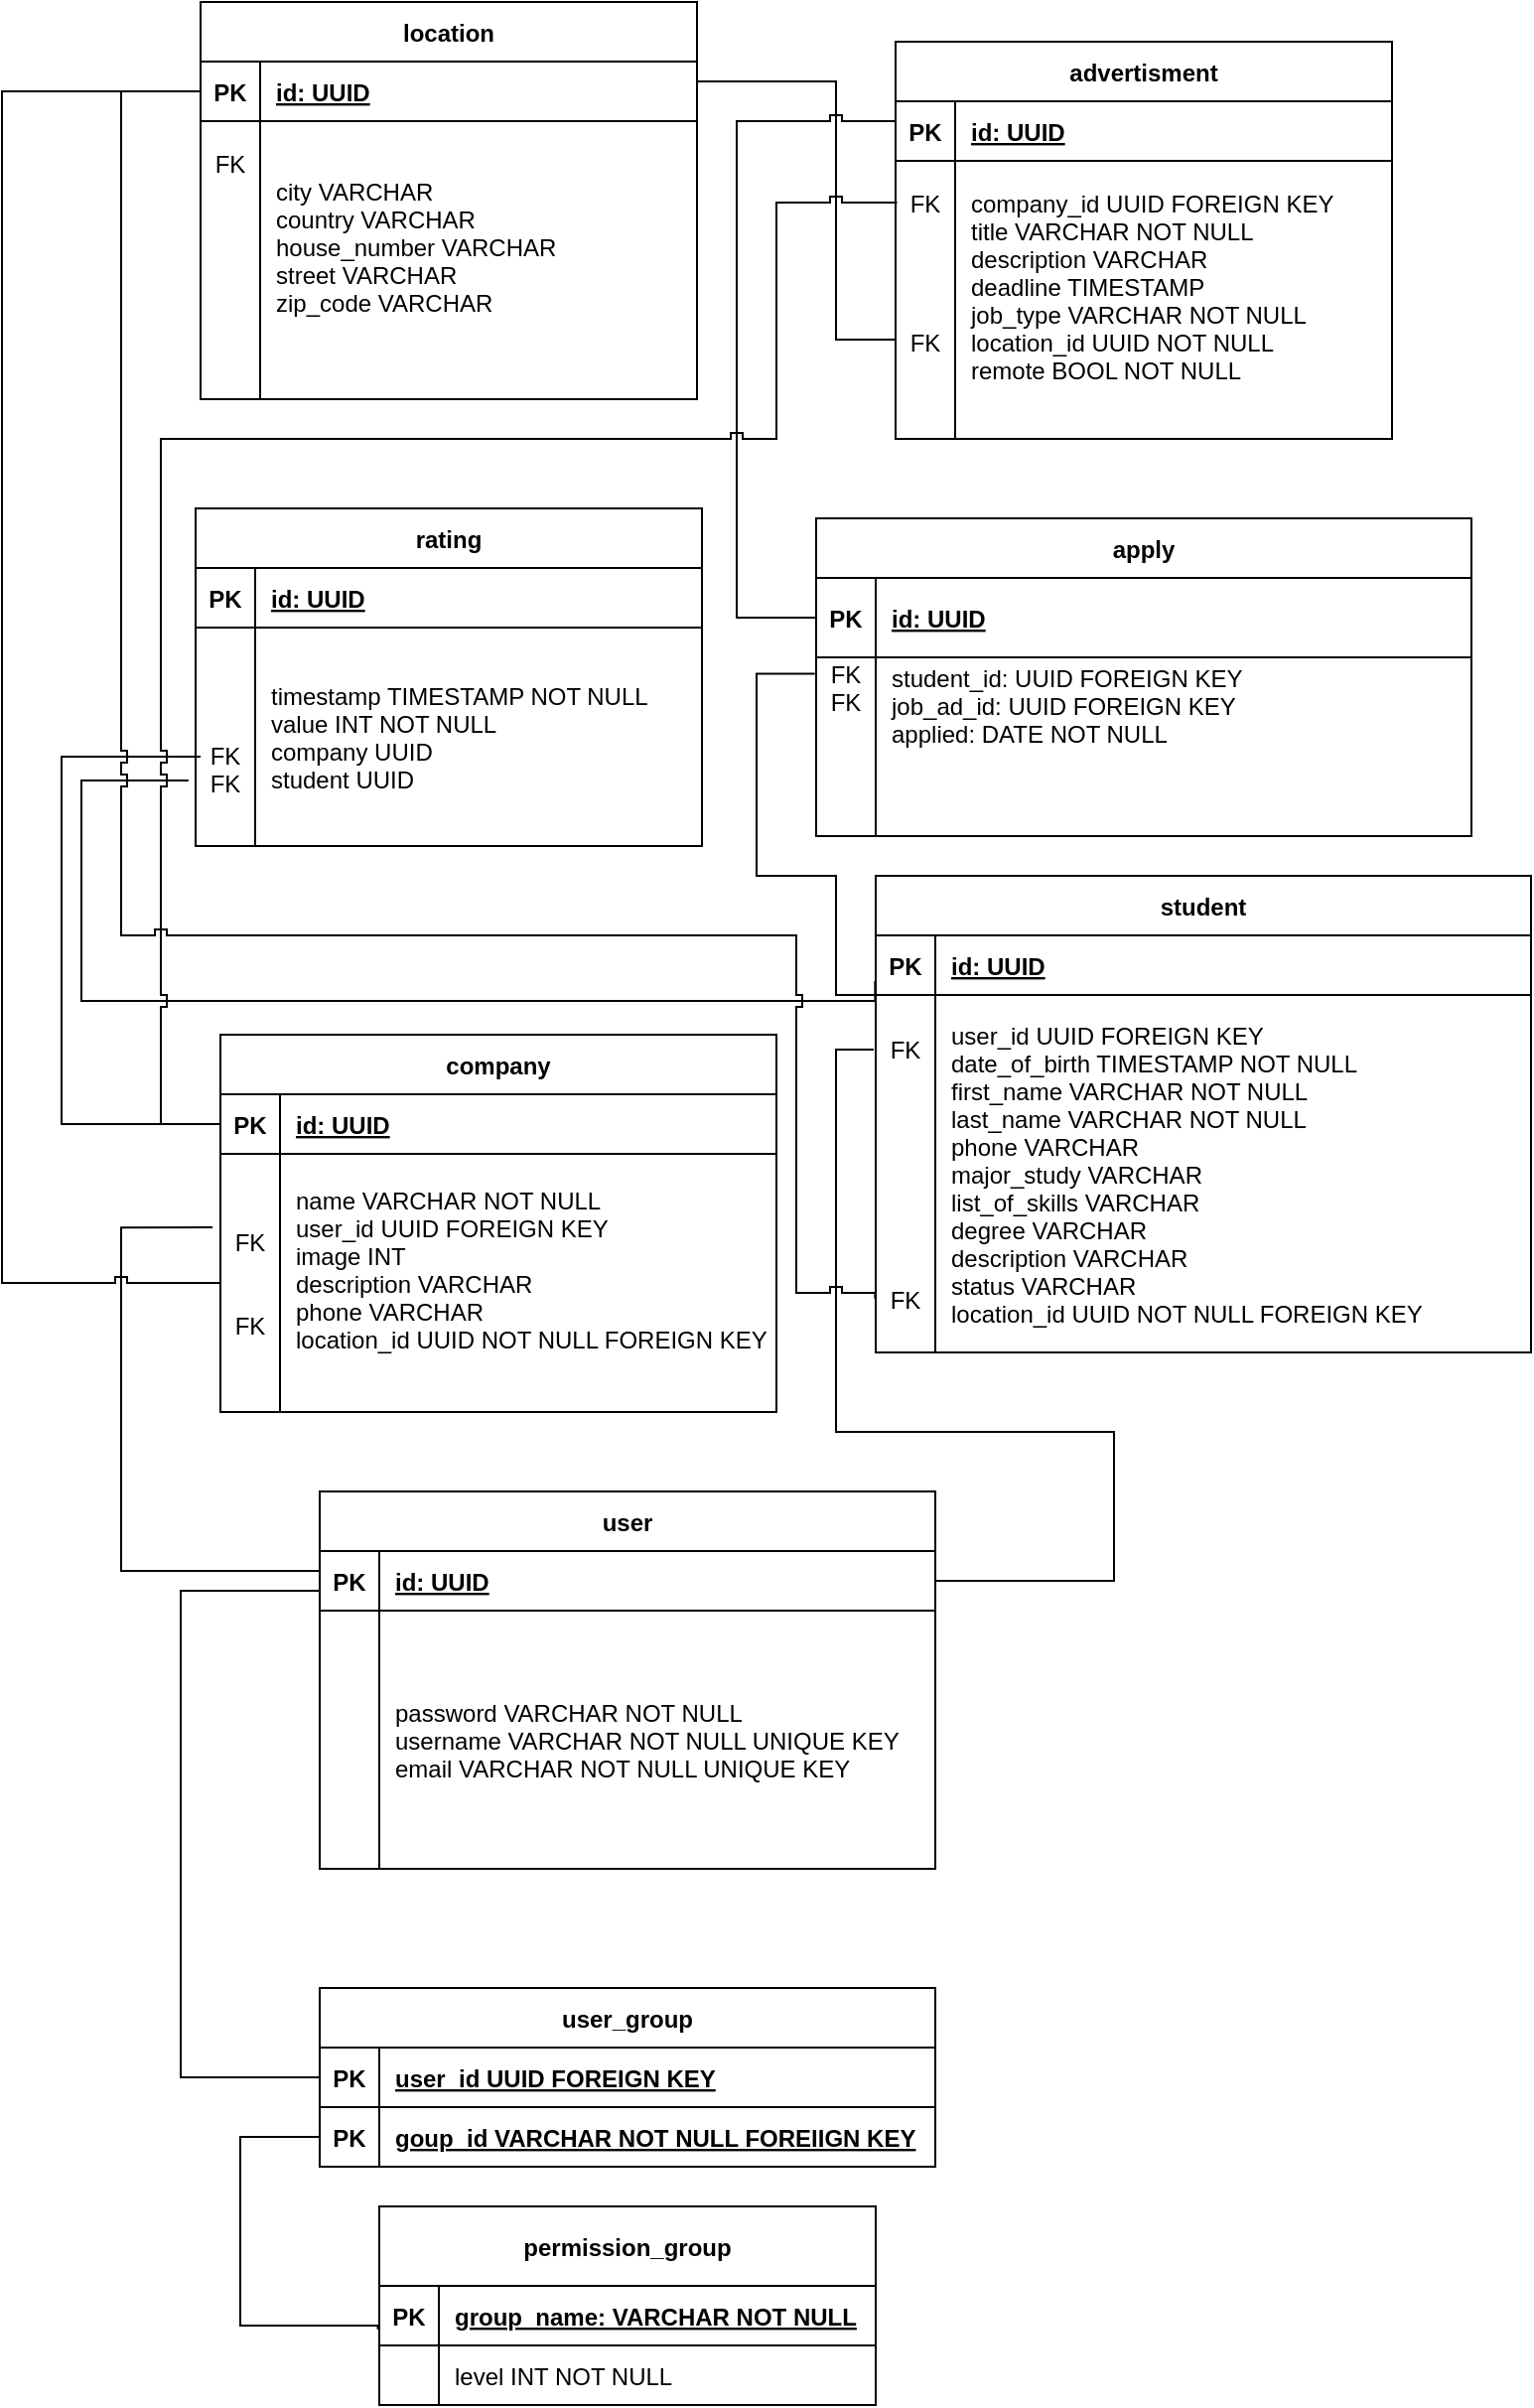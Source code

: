 <mxfile version="20.5.3" type="embed" pages="2"><diagram id="R2lEEEUBdFMjLlhIrx00" name="Logisch"><mxGraphModel dx="4022" dy="367" grid="1" gridSize="10" guides="1" tooltips="1" connect="1" arrows="1" fold="1" page="1" pageScale="1" pageWidth="3300" pageHeight="4681" math="0" shadow="0" extFonts="Permanent Marker^https://fonts.googleapis.com/css?family=Permanent+Marker"><root><mxCell id="0"/><mxCell id="1" parent="0"/><mxCell id="oCtHquc3aqy1SS7fhUfA-3" value="advertisment" style="shape=table;startSize=30;container=1;collapsible=1;childLayout=tableLayout;fixedRows=1;rowLines=0;fontStyle=1;align=center;resizeLast=1;" parent="1" vertex="1"><mxGeometry x="-2760" y="80" width="250" height="200" as="geometry"/></mxCell><mxCell id="oCtHquc3aqy1SS7fhUfA-4" value="" style="shape=partialRectangle;collapsible=0;dropTarget=0;pointerEvents=0;fillColor=none;points=[[0,0.5],[1,0.5]];portConstraint=eastwest;top=0;left=0;right=0;bottom=1;" parent="oCtHquc3aqy1SS7fhUfA-3" vertex="1"><mxGeometry y="30" width="250" height="30" as="geometry"/></mxCell><mxCell id="oCtHquc3aqy1SS7fhUfA-5" value="PK" style="shape=partialRectangle;overflow=hidden;connectable=0;fillColor=none;top=0;left=0;bottom=0;right=0;fontStyle=1;" parent="oCtHquc3aqy1SS7fhUfA-4" vertex="1"><mxGeometry width="30" height="30" as="geometry"><mxRectangle width="30" height="30" as="alternateBounds"/></mxGeometry></mxCell><mxCell id="oCtHquc3aqy1SS7fhUfA-6" value="id: UUID" style="shape=partialRectangle;overflow=hidden;connectable=0;fillColor=none;top=0;left=0;bottom=0;right=0;align=left;spacingLeft=6;fontStyle=5;" parent="oCtHquc3aqy1SS7fhUfA-4" vertex="1"><mxGeometry x="30" width="220" height="30" as="geometry"><mxRectangle width="220" height="30" as="alternateBounds"/></mxGeometry></mxCell><mxCell id="oCtHquc3aqy1SS7fhUfA-7" value="" style="shape=partialRectangle;collapsible=0;dropTarget=0;pointerEvents=0;fillColor=none;points=[[0,0.5],[1,0.5]];portConstraint=eastwest;top=0;left=0;right=0;bottom=0;" parent="oCtHquc3aqy1SS7fhUfA-3" vertex="1"><mxGeometry y="60" width="250" height="140" as="geometry"/></mxCell><mxCell id="oCtHquc3aqy1SS7fhUfA-8" value="FK&#10;&#10;&#10;&#10;&#10;FK&#10;&#10;" style="shape=partialRectangle;overflow=hidden;connectable=0;fillColor=none;top=0;left=0;bottom=0;right=0;" parent="oCtHquc3aqy1SS7fhUfA-7" vertex="1"><mxGeometry width="30" height="140" as="geometry"><mxRectangle width="30" height="140" as="alternateBounds"/></mxGeometry></mxCell><mxCell id="oCtHquc3aqy1SS7fhUfA-9" value="company_id UUID FOREIGN KEY&#10;title VARCHAR NOT NULL&#10;description VARCHAR&#10;deadline TIMESTAMP&#10;job_type VARCHAR NOT NULL&#10;location_id UUID NOT NULL&#10;remote BOOL NOT NULL&#10;" style="shape=partialRectangle;overflow=hidden;connectable=0;fillColor=none;top=0;left=0;bottom=0;right=0;align=left;spacingLeft=6;" parent="oCtHquc3aqy1SS7fhUfA-7" vertex="1"><mxGeometry x="30" width="220" height="140" as="geometry"><mxRectangle width="220" height="140" as="alternateBounds"/></mxGeometry></mxCell><mxCell id="6" value="student" style="shape=table;startSize=30;container=1;collapsible=1;childLayout=tableLayout;fixedRows=1;rowLines=0;fontStyle=1;align=center;resizeLast=1;" parent="1" vertex="1"><mxGeometry x="-2770" y="500" width="330" height="240" as="geometry"/></mxCell><mxCell id="7" value="" style="shape=partialRectangle;collapsible=0;dropTarget=0;pointerEvents=0;fillColor=none;points=[[0,0.5],[1,0.5]];portConstraint=eastwest;top=0;left=0;right=0;bottom=1;" parent="6" vertex="1"><mxGeometry y="30" width="330" height="30" as="geometry"/></mxCell><mxCell id="8" value="PK" style="shape=partialRectangle;overflow=hidden;connectable=0;fillColor=none;top=0;left=0;bottom=0;right=0;fontStyle=1;" parent="7" vertex="1"><mxGeometry width="30" height="30" as="geometry"><mxRectangle width="30" height="30" as="alternateBounds"/></mxGeometry></mxCell><mxCell id="9" value="id: UUID" style="shape=partialRectangle;overflow=hidden;connectable=0;fillColor=none;top=0;left=0;bottom=0;right=0;align=left;spacingLeft=6;fontStyle=5;" parent="7" vertex="1"><mxGeometry x="30" width="300" height="30" as="geometry"><mxRectangle width="300" height="30" as="alternateBounds"/></mxGeometry></mxCell><mxCell id="10" value="" style="shape=partialRectangle;collapsible=0;dropTarget=0;pointerEvents=0;fillColor=none;points=[[0,0.5],[1,0.5]];portConstraint=eastwest;top=0;left=0;right=0;bottom=0;" parent="6" vertex="1"><mxGeometry y="60" width="330" height="180" as="geometry"/></mxCell><mxCell id="11" value="FK&#10;&#10;&#10;&#10;&#10;&#10;&#10;&#10;&#10;FK" style="shape=partialRectangle;overflow=hidden;connectable=0;fillColor=none;top=0;left=0;bottom=0;right=0;" parent="10" vertex="1"><mxGeometry width="30" height="180" as="geometry"><mxRectangle width="30" height="180" as="alternateBounds"/></mxGeometry></mxCell><mxCell id="12" value="user_id UUID FOREIGN KEY&#10;date_of_birth TIMESTAMP NOT NULL&#10;first_name VARCHAR NOT NULL&#10;last_name VARCHAR NOT NULL&#10;phone VARCHAR&#10;major_study VARCHAR&#10;list_of_skills VARCHAR&#10;degree VARCHAR&#10;description VARCHAR&#10;status VARCHAR&#10;location_id UUID NOT NULL FOREIGN KEY" style="shape=partialRectangle;overflow=hidden;connectable=0;fillColor=none;top=0;left=0;bottom=0;right=0;align=left;spacingLeft=6;" parent="10" vertex="1"><mxGeometry x="30" width="300" height="180" as="geometry"><mxRectangle width="300" height="180" as="alternateBounds"/></mxGeometry></mxCell><mxCell id="36" style="edgeStyle=orthogonalEdgeStyle;rounded=0;orthogonalLoop=1;jettySize=auto;html=1;endArrow=none;endFill=0;" parent="1" source="28" target="y5CUCEXgKgvH5bJ2dIs5-42" edge="1"><mxGeometry relative="1" as="geometry"><Array as="points"><mxPoint x="-3120" y="1105"/><mxPoint x="-3120" y="860"/></Array></mxGeometry></mxCell><mxCell id="27" value="user_group" style="shape=table;startSize=30;container=1;collapsible=1;childLayout=tableLayout;fixedRows=1;rowLines=0;fontStyle=1;align=center;resizeLast=1;" parent="1" vertex="1"><mxGeometry x="-3050" y="1060" width="310" height="90" as="geometry"/></mxCell><mxCell id="28" value="" style="shape=partialRectangle;collapsible=0;dropTarget=0;pointerEvents=0;fillColor=none;points=[[0,0.5],[1,0.5]];portConstraint=eastwest;top=0;left=0;right=0;bottom=1;" parent="27" vertex="1"><mxGeometry y="30" width="310" height="30" as="geometry"/></mxCell><mxCell id="29" value="PK" style="shape=partialRectangle;overflow=hidden;connectable=0;fillColor=none;top=0;left=0;bottom=0;right=0;fontStyle=1;" parent="28" vertex="1"><mxGeometry width="30" height="30" as="geometry"><mxRectangle width="30" height="30" as="alternateBounds"/></mxGeometry></mxCell><mxCell id="30" value="user_id UUID FOREIGN KEY" style="shape=partialRectangle;overflow=hidden;connectable=0;fillColor=none;top=0;left=0;bottom=0;right=0;align=left;spacingLeft=6;fontStyle=5;" parent="28" vertex="1"><mxGeometry x="30" width="280" height="30" as="geometry"><mxRectangle width="280" height="30" as="alternateBounds"/></mxGeometry></mxCell><mxCell id="31" value="" style="shape=partialRectangle;collapsible=0;dropTarget=0;pointerEvents=0;fillColor=none;points=[[0,0.5],[1,0.5]];portConstraint=eastwest;top=0;left=0;right=0;bottom=0;" parent="27" vertex="1"><mxGeometry y="60" width="310" height="30" as="geometry"/></mxCell><mxCell id="32" value="PK" style="shape=partialRectangle;overflow=hidden;connectable=0;fillColor=none;top=0;left=0;bottom=0;right=0;fontStyle=1" parent="31" vertex="1"><mxGeometry width="30" height="30" as="geometry"><mxRectangle width="30" height="30" as="alternateBounds"/></mxGeometry></mxCell><mxCell id="33" value="goup_id VARCHAR NOT NULL FOREIIGN KEY" style="shape=partialRectangle;overflow=hidden;connectable=0;fillColor=none;top=0;left=0;bottom=0;right=0;align=left;spacingLeft=6;fontStyle=5" parent="31" vertex="1"><mxGeometry x="30" width="280" height="30" as="geometry"><mxRectangle width="280" height="30" as="alternateBounds"/></mxGeometry></mxCell><mxCell id="50" style="edgeStyle=orthogonalEdgeStyle;html=1;endArrow=none;endFill=0;exitX=0;exitY=0.5;exitDx=0;exitDy=0;entryX=-0.014;entryY=0.285;entryDx=0;entryDy=0;rounded=0;entryPerimeter=0;" parent="1" source="y5CUCEXgKgvH5bJ2dIs5-42" target="17" edge="1"><mxGeometry relative="1" as="geometry"><mxPoint x="-2987" y="820" as="sourcePoint"/><mxPoint x="-2987" y="750" as="targetPoint"/><Array as="points"><mxPoint x="-3050" y="850"/><mxPoint x="-3150" y="850"/><mxPoint x="-3150" y="677"/></Array></mxGeometry></mxCell><mxCell id="y5CUCEXgKgvH5bJ2dIs5-41" value="user" style="shape=table;startSize=30;container=1;collapsible=1;childLayout=tableLayout;fixedRows=1;rowLines=0;fontStyle=1;align=center;resizeLast=1;" parent="1" vertex="1"><mxGeometry x="-3050" y="810" width="310" height="190" as="geometry"/></mxCell><mxCell id="y5CUCEXgKgvH5bJ2dIs5-42" value="" style="shape=partialRectangle;collapsible=0;dropTarget=0;pointerEvents=0;fillColor=none;points=[[0,0.5],[1,0.5]];portConstraint=eastwest;top=0;left=0;right=0;bottom=1;" parent="y5CUCEXgKgvH5bJ2dIs5-41" vertex="1"><mxGeometry y="30" width="310" height="30" as="geometry"/></mxCell><mxCell id="y5CUCEXgKgvH5bJ2dIs5-43" value="PK" style="shape=partialRectangle;overflow=hidden;connectable=0;fillColor=none;top=0;left=0;bottom=0;right=0;fontStyle=1;" parent="y5CUCEXgKgvH5bJ2dIs5-42" vertex="1"><mxGeometry width="30" height="30" as="geometry"><mxRectangle width="30" height="30" as="alternateBounds"/></mxGeometry></mxCell><mxCell id="y5CUCEXgKgvH5bJ2dIs5-44" value="id: UUID" style="shape=partialRectangle;overflow=hidden;connectable=0;fillColor=none;top=0;left=0;bottom=0;right=0;align=left;spacingLeft=6;fontStyle=5;" parent="y5CUCEXgKgvH5bJ2dIs5-42" vertex="1"><mxGeometry x="30" width="280" height="30" as="geometry"><mxRectangle width="280" height="30" as="alternateBounds"/></mxGeometry></mxCell><mxCell id="y5CUCEXgKgvH5bJ2dIs5-45" value="" style="shape=partialRectangle;collapsible=0;dropTarget=0;pointerEvents=0;fillColor=none;points=[[0,0.5],[1,0.5]];portConstraint=eastwest;top=0;left=0;right=0;bottom=0;" parent="y5CUCEXgKgvH5bJ2dIs5-41" vertex="1"><mxGeometry y="60" width="310" height="130" as="geometry"/></mxCell><mxCell id="y5CUCEXgKgvH5bJ2dIs5-46" value="" style="shape=partialRectangle;overflow=hidden;connectable=0;fillColor=none;top=0;left=0;bottom=0;right=0;" parent="y5CUCEXgKgvH5bJ2dIs5-45" vertex="1"><mxGeometry width="30" height="130" as="geometry"><mxRectangle width="30" height="130" as="alternateBounds"/></mxGeometry></mxCell><mxCell id="y5CUCEXgKgvH5bJ2dIs5-47" value="password VARCHAR NOT NULL&#10;username VARCHAR NOT NULL UNIQUE KEY&#10;email VARCHAR NOT NULL UNIQUE KEY" style="shape=partialRectangle;overflow=hidden;connectable=0;fillColor=none;top=0;left=0;bottom=0;right=0;align=left;spacingLeft=6;" parent="y5CUCEXgKgvH5bJ2dIs5-45" vertex="1"><mxGeometry x="30" width="280" height="130" as="geometry"><mxRectangle width="280" height="130" as="alternateBounds"/></mxGeometry></mxCell><mxCell id="42" value="permission_group" style="shape=table;startSize=40;container=1;collapsible=1;childLayout=tableLayout;fixedRows=1;rowLines=0;fontStyle=1;align=center;resizeLast=1;" parent="1" vertex="1"><mxGeometry x="-3020" y="1170" width="250" height="100" as="geometry"/></mxCell><mxCell id="43" value="" style="shape=partialRectangle;collapsible=0;dropTarget=0;pointerEvents=0;fillColor=none;points=[[0,0.5],[1,0.5]];portConstraint=eastwest;top=0;left=0;right=0;bottom=1;" parent="42" vertex="1"><mxGeometry y="40" width="250" height="30" as="geometry"/></mxCell><mxCell id="44" value="PK" style="shape=partialRectangle;overflow=hidden;connectable=0;fillColor=none;top=0;left=0;bottom=0;right=0;fontStyle=1;" parent="43" vertex="1"><mxGeometry width="30" height="30" as="geometry"><mxRectangle width="30" height="30" as="alternateBounds"/></mxGeometry></mxCell><mxCell id="45" value="group_name: VARCHAR NOT NULL" style="shape=partialRectangle;overflow=hidden;connectable=0;fillColor=none;top=0;left=0;bottom=0;right=0;align=left;spacingLeft=6;fontStyle=5;" parent="43" vertex="1"><mxGeometry x="30" width="220" height="30" as="geometry"><mxRectangle width="220" height="30" as="alternateBounds"/></mxGeometry></mxCell><mxCell id="46" value="" style="shape=partialRectangle;collapsible=0;dropTarget=0;pointerEvents=0;fillColor=none;points=[[0,0.5],[1,0.5]];portConstraint=eastwest;top=0;left=0;right=0;bottom=0;" parent="42" vertex="1"><mxGeometry y="70" width="250" height="30" as="geometry"/></mxCell><mxCell id="47" value="" style="shape=partialRectangle;overflow=hidden;connectable=0;fillColor=none;top=0;left=0;bottom=0;right=0;fontStyle=1" parent="46" vertex="1"><mxGeometry width="30" height="30" as="geometry"><mxRectangle width="30" height="30" as="alternateBounds"/></mxGeometry></mxCell><mxCell id="48" value="level INT NOT NULL" style="shape=partialRectangle;overflow=hidden;connectable=0;fillColor=none;top=0;left=0;bottom=0;right=0;align=left;spacingLeft=6;fontStyle=0" parent="46" vertex="1"><mxGeometry x="30" width="220" height="30" as="geometry"><mxRectangle width="220" height="30" as="alternateBounds"/></mxGeometry></mxCell><mxCell id="52" style="edgeStyle=orthogonalEdgeStyle;rounded=0;orthogonalLoop=1;jettySize=auto;html=1;endArrow=none;endFill=0;entryX=-0.003;entryY=0.153;entryDx=0;entryDy=0;entryPerimeter=0;" parent="1" source="y5CUCEXgKgvH5bJ2dIs5-42" target="10" edge="1"><mxGeometry relative="1" as="geometry"><Array as="points"><mxPoint x="-2650" y="855"/><mxPoint x="-2650" y="780"/><mxPoint x="-2790" y="780"/><mxPoint x="-2790" y="588"/></Array><mxPoint x="-2910" y="490" as="targetPoint"/><mxPoint x="-2910" y="570" as="sourcePoint"/></mxGeometry></mxCell><mxCell id="53" value="location" style="shape=table;startSize=30;container=1;collapsible=1;childLayout=tableLayout;fixedRows=1;rowLines=0;fontStyle=1;align=center;resizeLast=1;" parent="1" vertex="1"><mxGeometry x="-3110" y="60" width="250" height="200" as="geometry"/></mxCell><mxCell id="54" value="" style="shape=partialRectangle;collapsible=0;dropTarget=0;pointerEvents=0;fillColor=none;points=[[0,0.5],[1,0.5]];portConstraint=eastwest;top=0;left=0;right=0;bottom=1;" parent="53" vertex="1"><mxGeometry y="30" width="250" height="30" as="geometry"/></mxCell><mxCell id="55" value="PK" style="shape=partialRectangle;overflow=hidden;connectable=0;fillColor=none;top=0;left=0;bottom=0;right=0;fontStyle=1;" parent="54" vertex="1"><mxGeometry width="30" height="30" as="geometry"><mxRectangle width="30" height="30" as="alternateBounds"/></mxGeometry></mxCell><mxCell id="56" value="id: UUID" style="shape=partialRectangle;overflow=hidden;connectable=0;fillColor=none;top=0;left=0;bottom=0;right=0;align=left;spacingLeft=6;fontStyle=5;" parent="54" vertex="1"><mxGeometry x="30" width="220" height="30" as="geometry"><mxRectangle width="220" height="30" as="alternateBounds"/></mxGeometry></mxCell><mxCell id="57" value="" style="shape=partialRectangle;collapsible=0;dropTarget=0;pointerEvents=0;fillColor=none;points=[[0,0.5],[1,0.5]];portConstraint=eastwest;top=0;left=0;right=0;bottom=0;" parent="53" vertex="1"><mxGeometry y="60" width="250" height="140" as="geometry"/></mxCell><mxCell id="58" value="FK&#10;&#10;&#10;&#10;&#10;&#10;&#10;" style="shape=partialRectangle;overflow=hidden;connectable=0;fillColor=none;top=0;left=0;bottom=0;right=0;" parent="57" vertex="1"><mxGeometry width="30" height="140" as="geometry"><mxRectangle width="30" height="140" as="alternateBounds"/></mxGeometry></mxCell><mxCell id="59" value="city VARCHAR&#10;country VARCHAR&#10;house_number VARCHAR&#10;street VARCHAR&#10;zip_code VARCHAR&#10;" style="shape=partialRectangle;overflow=hidden;connectable=0;fillColor=none;top=0;left=0;bottom=0;right=0;align=left;spacingLeft=6;" parent="57" vertex="1"><mxGeometry x="30" width="220" height="140" as="geometry"><mxRectangle width="220" height="140" as="alternateBounds"/></mxGeometry></mxCell><mxCell id="60" style="edgeStyle=orthogonalEdgeStyle;rounded=0;orthogonalLoop=1;jettySize=auto;html=1;startArrow=none;startFill=0;endArrow=none;endFill=0;exitX=0;exitY=0.75;exitDx=0;exitDy=0;entryX=1;entryY=0.5;entryDx=0;entryDy=0;jumpStyle=sharp;" parent="1" source="oCtHquc3aqy1SS7fhUfA-3" target="54" edge="1"><mxGeometry relative="1" as="geometry"><Array as="points"><mxPoint x="-2790" y="230"/><mxPoint x="-2790" y="100"/><mxPoint x="-2860" y="100"/></Array><mxPoint x="-2635" y="300" as="sourcePoint"/><mxPoint x="-2635" y="280" as="targetPoint"/></mxGeometry></mxCell><mxCell id="iVBplkfMKlT2nkF5sdp4-63" value="apply" style="shape=table;startSize=30;container=1;collapsible=1;childLayout=tableLayout;fixedRows=1;rowLines=0;fontStyle=1;align=center;resizeLast=1;" parent="1" vertex="1"><mxGeometry x="-2800" y="320" width="330" height="160" as="geometry"/></mxCell><mxCell id="iVBplkfMKlT2nkF5sdp4-64" value="" style="shape=partialRectangle;collapsible=0;dropTarget=0;pointerEvents=0;fillColor=none;points=[[0,0.5],[1,0.5]];portConstraint=eastwest;top=0;left=0;right=0;bottom=1;" parent="iVBplkfMKlT2nkF5sdp4-63" vertex="1"><mxGeometry y="30" width="330" height="40" as="geometry"/></mxCell><mxCell id="iVBplkfMKlT2nkF5sdp4-65" value="PK" style="shape=partialRectangle;overflow=hidden;connectable=0;fillColor=none;top=0;left=0;bottom=0;right=0;fontStyle=1;" parent="iVBplkfMKlT2nkF5sdp4-64" vertex="1"><mxGeometry width="30" height="40" as="geometry"><mxRectangle width="30" height="40" as="alternateBounds"/></mxGeometry></mxCell><mxCell id="iVBplkfMKlT2nkF5sdp4-66" value="id: UUID" style="shape=partialRectangle;overflow=hidden;connectable=0;fillColor=none;top=0;left=0;bottom=0;right=0;align=left;spacingLeft=6;fontStyle=5;" parent="iVBplkfMKlT2nkF5sdp4-64" vertex="1"><mxGeometry x="30" width="300" height="40" as="geometry"><mxRectangle width="300" height="40" as="alternateBounds"/></mxGeometry></mxCell><mxCell id="iVBplkfMKlT2nkF5sdp4-67" value="" style="shape=partialRectangle;collapsible=0;dropTarget=0;pointerEvents=0;fillColor=none;points=[[0,0.5],[1,0.5]];portConstraint=eastwest;top=0;left=0;right=0;bottom=0;" parent="iVBplkfMKlT2nkF5sdp4-63" vertex="1"><mxGeometry y="70" width="330" height="90" as="geometry"/></mxCell><mxCell id="iVBplkfMKlT2nkF5sdp4-68" value="FK&#10;FK&#10;&#10;&#10;&#10;&#10;" style="shape=partialRectangle;overflow=hidden;connectable=0;fillColor=none;top=0;left=0;bottom=0;right=0;" parent="iVBplkfMKlT2nkF5sdp4-67" vertex="1"><mxGeometry width="30" height="90" as="geometry"><mxRectangle width="30" height="90" as="alternateBounds"/></mxGeometry></mxCell><mxCell id="iVBplkfMKlT2nkF5sdp4-69" value="student_id: UUID FOREIGN KEY&#10;job_ad_id: UUID FOREIGN KEY&#10;applied: DATE NOT NULL&#10;&#10;&#10;" style="shape=partialRectangle;overflow=hidden;connectable=0;fillColor=none;top=0;left=0;bottom=0;right=0;align=left;spacingLeft=6;fontStyle=0" parent="iVBplkfMKlT2nkF5sdp4-67" vertex="1"><mxGeometry x="30" width="300" height="90" as="geometry"><mxRectangle width="300" height="90" as="alternateBounds"/></mxGeometry></mxCell><mxCell id="-W2Q015IKFyVKp0I0z7p-60" style="edgeStyle=orthogonalEdgeStyle;rounded=0;orthogonalLoop=1;jettySize=auto;html=1;entryX=-0.002;entryY=0.091;entryDx=0;entryDy=0;entryPerimeter=0;endArrow=none;endFill=0;jumpStyle=sharp;" parent="1" target="iVBplkfMKlT2nkF5sdp4-67" edge="1"><mxGeometry relative="1" as="geometry"><Array as="points"><mxPoint x="-2790" y="560"/><mxPoint x="-2790" y="500"/><mxPoint x="-2830" y="500"/><mxPoint x="-2830" y="398"/></Array><mxPoint x="-2770" y="560" as="sourcePoint"/></mxGeometry></mxCell><mxCell id="-W2Q015IKFyVKp0I0z7p-61" style="edgeStyle=orthogonalEdgeStyle;rounded=0;orthogonalLoop=1;jettySize=auto;html=1;endArrow=none;endFill=0;jumpStyle=sharp;entryX=0;entryY=0.5;entryDx=0;entryDy=0;" parent="1" target="iVBplkfMKlT2nkF5sdp4-64" edge="1"><mxGeometry relative="1" as="geometry"><Array as="points"><mxPoint x="-2840" y="120"/><mxPoint x="-2840" y="370"/></Array><mxPoint x="-2760" y="120" as="sourcePoint"/></mxGeometry></mxCell><mxCell id="n9_tp1qEzfxkYx_4Npgm-60" style="edgeStyle=orthogonalEdgeStyle;rounded=0;orthogonalLoop=1;jettySize=auto;html=1;entryX=-0.003;entryY=0.729;entryDx=0;entryDy=0;entryPerimeter=0;endArrow=none;endFill=0;" parent="1" source="31" target="43" edge="1"><mxGeometry relative="1" as="geometry"><Array as="points"><mxPoint x="-3090" y="1135"/><mxPoint x="-3090" y="1230"/><mxPoint x="-3021" y="1230"/></Array></mxGeometry></mxCell><mxCell id="n9_tp1qEzfxkYx_4Npgm-61" value="rating" style="shape=table;startSize=30;container=1;collapsible=1;childLayout=tableLayout;fixedRows=1;rowLines=0;fontStyle=1;align=center;resizeLast=1;" parent="1" vertex="1"><mxGeometry x="-3112.5" y="315" width="255" height="170" as="geometry"/></mxCell><mxCell id="n9_tp1qEzfxkYx_4Npgm-62" value="" style="shape=partialRectangle;collapsible=0;dropTarget=0;pointerEvents=0;fillColor=none;points=[[0,0.5],[1,0.5]];portConstraint=eastwest;top=0;left=0;right=0;bottom=1;" parent="n9_tp1qEzfxkYx_4Npgm-61" vertex="1"><mxGeometry y="30" width="255" height="30" as="geometry"/></mxCell><mxCell id="n9_tp1qEzfxkYx_4Npgm-63" value="PK" style="shape=partialRectangle;overflow=hidden;connectable=0;fillColor=none;top=0;left=0;bottom=0;right=0;fontStyle=1;" parent="n9_tp1qEzfxkYx_4Npgm-62" vertex="1"><mxGeometry width="30" height="30" as="geometry"><mxRectangle width="30" height="30" as="alternateBounds"/></mxGeometry></mxCell><mxCell id="n9_tp1qEzfxkYx_4Npgm-64" value="id: UUID" style="shape=partialRectangle;overflow=hidden;connectable=0;fillColor=none;top=0;left=0;bottom=0;right=0;align=left;spacingLeft=6;fontStyle=5;" parent="n9_tp1qEzfxkYx_4Npgm-62" vertex="1"><mxGeometry x="30" width="225" height="30" as="geometry"><mxRectangle width="225" height="30" as="alternateBounds"/></mxGeometry></mxCell><mxCell id="n9_tp1qEzfxkYx_4Npgm-65" value="" style="shape=partialRectangle;collapsible=0;dropTarget=0;pointerEvents=0;fillColor=none;points=[[0,0.5],[1,0.5]];portConstraint=eastwest;top=0;left=0;right=0;bottom=0;" parent="n9_tp1qEzfxkYx_4Npgm-61" vertex="1"><mxGeometry y="60" width="255" height="110" as="geometry"/></mxCell><mxCell id="n9_tp1qEzfxkYx_4Npgm-66" value="&#10;&#10;&#10;&#10;FK&#10;FK&#10;&#10;&#10;" style="shape=partialRectangle;overflow=hidden;connectable=0;fillColor=none;top=0;left=0;bottom=0;right=0;" parent="n9_tp1qEzfxkYx_4Npgm-65" vertex="1"><mxGeometry width="30" height="110" as="geometry"><mxRectangle width="30" height="110" as="alternateBounds"/></mxGeometry></mxCell><mxCell id="n9_tp1qEzfxkYx_4Npgm-67" value="timestamp TIMESTAMP NOT NULL&#10;value INT NOT NULL&#10;company UUID&#10;student UUID" style="shape=partialRectangle;overflow=hidden;connectable=0;fillColor=none;top=0;left=0;bottom=0;right=0;align=left;spacingLeft=6;" parent="n9_tp1qEzfxkYx_4Npgm-65" vertex="1"><mxGeometry x="30" width="225" height="110" as="geometry"><mxRectangle width="225" height="110" as="alternateBounds"/></mxGeometry></mxCell><mxCell id="n9_tp1qEzfxkYx_4Npgm-71" style="rounded=0;orthogonalLoop=1;jettySize=auto;html=1;entryX=-0.001;entryY=0.767;entryDx=0;entryDy=0;entryPerimeter=0;endArrow=none;endFill=0;edgeStyle=orthogonalEdgeStyle;jumpStyle=sharp;jumpSize=7;strokeWidth=1;exitX=-0.014;exitY=0.7;exitDx=0;exitDy=0;exitPerimeter=0;" parent="1" source="n9_tp1qEzfxkYx_4Npgm-65" target="7" edge="1"><mxGeometry relative="1" as="geometry"><Array as="points"><mxPoint x="-3170" y="452"/><mxPoint x="-3170" y="563"/></Array></mxGeometry></mxCell><mxCell id="n9_tp1qEzfxkYx_4Npgm-72" style="edgeStyle=orthogonalEdgeStyle;rounded=0;orthogonalLoop=1;jettySize=auto;html=1;endArrow=none;endFill=0;entryX=0;entryY=0.5;entryDx=0;entryDy=0;exitX=0.01;exitY=0.591;exitDx=0;exitDy=0;exitPerimeter=0;" parent="1" source="n9_tp1qEzfxkYx_4Npgm-65" target="14" edge="1"><mxGeometry relative="1" as="geometry"><Array as="points"><mxPoint x="-3180" y="440"/><mxPoint x="-3180" y="625"/></Array><mxPoint x="-3180" y="335" as="targetPoint"/></mxGeometry></mxCell><mxCell id="Np3A57KPMqDhTqpJiNL_-67" style="edgeStyle=orthogonalEdgeStyle;rounded=0;orthogonalLoop=1;jettySize=auto;html=1;entryX=0;entryY=0.5;entryDx=0;entryDy=0;endArrow=none;endFill=0;exitX=0.003;exitY=0.15;exitDx=0;exitDy=0;exitPerimeter=0;jumpStyle=sharp;" parent="1" source="oCtHquc3aqy1SS7fhUfA-7" target="14" edge="1"><mxGeometry relative="1" as="geometry"><Array as="points"><mxPoint x="-2820" y="161"/><mxPoint x="-2820" y="280"/><mxPoint x="-3130" y="280"/><mxPoint x="-3130" y="625"/></Array><mxPoint x="-2850" y="119.8" as="sourcePoint"/><mxPoint x="-2870" y="335" as="targetPoint"/></mxGeometry></mxCell><mxCell id="13" value="company" style="shape=table;startSize=30;container=1;collapsible=1;childLayout=tableLayout;fixedRows=1;rowLines=0;fontStyle=1;align=center;resizeLast=1;" parent="1" vertex="1"><mxGeometry x="-3100" y="580" width="280" height="190" as="geometry"/></mxCell><mxCell id="14" value="" style="shape=partialRectangle;collapsible=0;dropTarget=0;pointerEvents=0;fillColor=none;points=[[0,0.5],[1,0.5]];portConstraint=eastwest;top=0;left=0;right=0;bottom=1;" parent="13" vertex="1"><mxGeometry y="30" width="280" height="30" as="geometry"/></mxCell><mxCell id="15" value="PK" style="shape=partialRectangle;overflow=hidden;connectable=0;fillColor=none;top=0;left=0;bottom=0;right=0;fontStyle=1;" parent="14" vertex="1"><mxGeometry width="30" height="30" as="geometry"><mxRectangle width="30" height="30" as="alternateBounds"/></mxGeometry></mxCell><mxCell id="16" value="id: UUID" style="shape=partialRectangle;overflow=hidden;connectable=0;fillColor=none;top=0;left=0;bottom=0;right=0;align=left;spacingLeft=6;fontStyle=5;" parent="14" vertex="1"><mxGeometry x="30" width="250" height="30" as="geometry"><mxRectangle width="250" height="30" as="alternateBounds"/></mxGeometry></mxCell><mxCell id="17" value="" style="shape=partialRectangle;collapsible=0;dropTarget=0;pointerEvents=0;fillColor=none;points=[[0,0.5],[1,0.5]];portConstraint=eastwest;top=0;left=0;right=0;bottom=0;" parent="13" vertex="1"><mxGeometry y="60" width="280" height="130" as="geometry"/></mxCell><mxCell id="18" value="FK&#10;&#10;&#10;FK" style="shape=partialRectangle;overflow=hidden;connectable=0;fillColor=none;top=0;left=0;bottom=0;right=0;" parent="17" vertex="1"><mxGeometry width="30" height="130" as="geometry"><mxRectangle width="30" height="130" as="alternateBounds"/></mxGeometry></mxCell><mxCell id="19" value="name VARCHAR NOT NULL&#10;user_id UUID FOREIGN KEY&#10;image INT&#10;description VARCHAR&#10;phone VARCHAR&#10;location_id UUID NOT NULL FOREIGN KEY&#10;" style="shape=partialRectangle;overflow=hidden;connectable=0;fillColor=none;top=0;left=0;bottom=0;right=0;align=left;spacingLeft=6;" parent="17" vertex="1"><mxGeometry x="30" width="250" height="130" as="geometry"><mxRectangle width="250" height="130" as="alternateBounds"/></mxGeometry></mxCell><mxCell id="PNOb-SUoidvYYE4oXKP7-68" style="edgeStyle=orthogonalEdgeStyle;rounded=0;orthogonalLoop=1;jettySize=auto;html=1;entryX=0;entryY=0.5;entryDx=0;entryDy=0;jumpStyle=sharp;endArrow=none;endFill=0;" parent="1" source="17" target="54" edge="1"><mxGeometry relative="1" as="geometry"><mxPoint x="-3230" y="400" as="targetPoint"/><Array as="points"><mxPoint x="-3210" y="705"/><mxPoint x="-3210" y="105"/></Array></mxGeometry></mxCell><mxCell id="PNOb-SUoidvYYE4oXKP7-69" style="edgeStyle=orthogonalEdgeStyle;rounded=0;orthogonalLoop=1;jettySize=auto;html=1;entryX=0;entryY=0.5;entryDx=0;entryDy=0;jumpStyle=sharp;exitX=-0.001;exitY=0.849;exitDx=0;exitDy=0;exitPerimeter=0;endArrow=none;endFill=0;" parent="1" source="10" target="54" edge="1"><mxGeometry relative="1" as="geometry"><Array as="points"><mxPoint x="-2770" y="710"/><mxPoint x="-2810" y="710"/><mxPoint x="-2810" y="530"/><mxPoint x="-3150" y="530"/><mxPoint x="-3150" y="105"/></Array></mxGeometry></mxCell></root></mxGraphModel></diagram><diagram id="V4uwi5X2ksBb3gP0lLI-" name="Semantisch"><mxGraphModel dx="722" dy="367" grid="1" gridSize="10" guides="1" tooltips="1" connect="1" arrows="1" fold="1" page="1" pageScale="1" pageWidth="1654" pageHeight="2336" math="0" shadow="0"><root><mxCell id="nWNUjF1E9qa1LFOPbgsn-0"/><mxCell id="nWNUjF1E9qa1LFOPbgsn-1" parent="nWNUjF1E9qa1LFOPbgsn-0"/><mxCell id="nWNUjF1E9qa1LFOPbgsn-5" value="User" style="swimlane;fontStyle=0;childLayout=stackLayout;horizontal=1;startSize=26;horizontalStack=0;resizeParent=1;resizeParentMax=0;resizeLast=0;collapsible=1;marginBottom=0;align=center;fontSize=14;" parent="nWNUjF1E9qa1LFOPbgsn-1" vertex="1"><mxGeometry x="340" y="176" width="160" height="116" as="geometry"/></mxCell><mxCell id="nWNUjF1E9qa1LFOPbgsn-6" value="user_id: uuid" style="text;strokeColor=none;fillColor=none;spacingLeft=4;spacingRight=4;overflow=hidden;rotatable=0;points=[[0,0.5],[1,0.5]];portConstraint=eastwest;fontSize=12;fontStyle=4" parent="nWNUjF1E9qa1LFOPbgsn-5" vertex="1"><mxGeometry y="26" width="160" height="30" as="geometry"/></mxCell><mxCell id="nWNUjF1E9qa1LFOPbgsn-10" value="email: varchar" style="text;strokeColor=none;fillColor=none;spacingLeft=4;spacingRight=4;overflow=hidden;rotatable=0;points=[[0,0.5],[1,0.5]];portConstraint=eastwest;fontSize=12;" parent="nWNUjF1E9qa1LFOPbgsn-5" vertex="1"><mxGeometry y="56" width="160" height="30" as="geometry"/></mxCell><mxCell id="nWNUjF1E9qa1LFOPbgsn-12" value="password: varchar" style="text;strokeColor=none;fillColor=none;spacingLeft=4;spacingRight=4;overflow=hidden;rotatable=0;points=[[0,0.5],[1,0.5]];portConstraint=eastwest;fontSize=12;" parent="nWNUjF1E9qa1LFOPbgsn-5" vertex="1"><mxGeometry y="86" width="160" height="30" as="geometry"/></mxCell><mxCell id="nWNUjF1E9qa1LFOPbgsn-31" value="Advertisement" style="swimlane;fontStyle=0;childLayout=stackLayout;horizontal=1;startSize=26;horizontalStack=0;resizeParent=1;resizeParentMax=0;resizeLast=0;collapsible=1;marginBottom=0;align=center;fontSize=14;" parent="nWNUjF1E9qa1LFOPbgsn-1" vertex="1"><mxGeometry x="420" y="706" width="160" height="236" as="geometry"/></mxCell><mxCell id="nWNUjF1E9qa1LFOPbgsn-32" value="advertisement_id: uuid" style="text;strokeColor=none;fillColor=none;spacingLeft=4;spacingRight=4;overflow=hidden;rotatable=0;points=[[0,0.5],[1,0.5]];portConstraint=eastwest;fontSize=12;fontStyle=4" parent="nWNUjF1E9qa1LFOPbgsn-31" vertex="1"><mxGeometry y="26" width="160" height="30" as="geometry"/></mxCell><mxCell id="nWNUjF1E9qa1LFOPbgsn-33" value="title: varchar" style="text;strokeColor=none;fillColor=none;spacingLeft=4;spacingRight=4;overflow=hidden;rotatable=0;points=[[0,0.5],[1,0.5]];portConstraint=eastwest;fontSize=12;" parent="nWNUjF1E9qa1LFOPbgsn-31" vertex="1"><mxGeometry y="56" width="160" height="30" as="geometry"/></mxCell><mxCell id="nWNUjF1E9qa1LFOPbgsn-34" value="description: varchar" style="text;strokeColor=none;fillColor=none;spacingLeft=4;spacingRight=4;overflow=hidden;rotatable=0;points=[[0,0.5],[1,0.5]];portConstraint=eastwest;fontSize=12;" parent="nWNUjF1E9qa1LFOPbgsn-31" vertex="1"><mxGeometry y="86" width="160" height="30" as="geometry"/></mxCell><mxCell id="nWNUjF1E9qa1LFOPbgsn-35" value="deadline: timestamp" style="text;strokeColor=none;fillColor=none;spacingLeft=4;spacingRight=4;overflow=hidden;rotatable=0;points=[[0,0.5],[1,0.5]];portConstraint=eastwest;fontSize=12;" parent="nWNUjF1E9qa1LFOPbgsn-31" vertex="1"><mxGeometry y="116" width="160" height="30" as="geometry"/></mxCell><mxCell id="nWNUjF1E9qa1LFOPbgsn-36" value="job_type: varchar" style="text;strokeColor=none;fillColor=none;spacingLeft=4;spacingRight=4;overflow=hidden;rotatable=0;points=[[0,0.5],[1,0.5]];portConstraint=eastwest;fontSize=12;" parent="nWNUjF1E9qa1LFOPbgsn-31" vertex="1"><mxGeometry y="146" width="160" height="30" as="geometry"/></mxCell><mxCell id="nWNUjF1E9qa1LFOPbgsn-38" value="remote: bool" style="text;strokeColor=none;fillColor=none;spacingLeft=4;spacingRight=4;overflow=hidden;rotatable=0;points=[[0,0.5],[1,0.5]];portConstraint=eastwest;fontSize=12;" parent="nWNUjF1E9qa1LFOPbgsn-31" vertex="1"><mxGeometry y="176" width="160" height="30" as="geometry"/></mxCell><mxCell id="b_fLqj3lkS3d0FPj1qh8-29" value="active: bool" style="text;strokeColor=none;fillColor=none;spacingLeft=4;spacingRight=4;overflow=hidden;rotatable=0;points=[[0,0.5],[1,0.5]];portConstraint=eastwest;fontSize=12;" parent="nWNUjF1E9qa1LFOPbgsn-31" vertex="1"><mxGeometry y="206" width="160" height="30" as="geometry"/></mxCell><mxCell id="F6j0jKHrMxfBKdpTTL7P-19" style="rounded=0;orthogonalLoop=1;jettySize=auto;html=1;endArrow=none;endFill=0;exitX=0.5;exitY=0;exitDx=0;exitDy=0;edgeStyle=orthogonalEdgeStyle;" parent="nWNUjF1E9qa1LFOPbgsn-1" source="nWNUjF1E9qa1LFOPbgsn-39" target="nWNUjF1E9qa1LFOPbgsn-45" edge="1"><mxGeometry relative="1" as="geometry"><mxPoint x="1060" y="827" as="targetPoint"/></mxGeometry></mxCell><mxCell id="b_fLqj3lkS3d0FPj1qh8-28" style="edgeStyle=orthogonalEdgeStyle;rounded=0;orthogonalLoop=1;jettySize=auto;html=1;entryX=1;entryY=0.5;entryDx=0;entryDy=0;endArrow=none;endFill=0;" parent="nWNUjF1E9qa1LFOPbgsn-1" source="nWNUjF1E9qa1LFOPbgsn-39" target="nWNUjF1E9qa1LFOPbgsn-34" edge="1"><mxGeometry relative="1" as="geometry"/></mxCell><mxCell id="nWNUjF1E9qa1LFOPbgsn-39" value="Company_erstellt_Ad" style="shape=rhombus;perimeter=rhombusPerimeter;whiteSpace=wrap;html=1;align=center;fontSize=12;" parent="nWNUjF1E9qa1LFOPbgsn-1" vertex="1"><mxGeometry x="610" y="772" width="220" height="70" as="geometry"/></mxCell><mxCell id="nWNUjF1E9qa1LFOPbgsn-42" value="Student" style="swimlane;fontStyle=0;childLayout=stackLayout;horizontal=1;startSize=26;horizontalStack=0;resizeParent=1;resizeParentMax=0;resizeLast=0;collapsible=1;marginBottom=0;align=center;fontSize=14;" parent="nWNUjF1E9qa1LFOPbgsn-1" vertex="1"><mxGeometry x="40" y="392" width="160" height="206" as="geometry"/></mxCell><mxCell id="VeuRT2V_BpshuTKpWbaz-13" value="id_fk_student: uuid" style="text;strokeColor=none;fillColor=none;spacingLeft=4;spacingRight=4;overflow=hidden;rotatable=0;points=[[0,0.5],[1,0.5]];portConstraint=eastwest;fontSize=12;fontStyle=4" parent="nWNUjF1E9qa1LFOPbgsn-42" vertex="1"><mxGeometry y="26" width="160" height="30" as="geometry"/></mxCell><mxCell id="VeuRT2V_BpshuTKpWbaz-14" value="first_name: varchar" style="text;strokeColor=none;fillColor=none;spacingLeft=4;spacingRight=4;overflow=hidden;rotatable=0;points=[[0,0.5],[1,0.5]];portConstraint=eastwest;fontSize=12;fontStyle=0" parent="nWNUjF1E9qa1LFOPbgsn-42" vertex="1"><mxGeometry y="56" width="160" height="30" as="geometry"/></mxCell><mxCell id="VeuRT2V_BpshuTKpWbaz-15" value="last_name: varchar" style="text;strokeColor=none;fillColor=none;spacingLeft=4;spacingRight=4;overflow=hidden;rotatable=0;points=[[0,0.5],[1,0.5]];portConstraint=eastwest;fontSize=12;fontStyle=0" parent="nWNUjF1E9qa1LFOPbgsn-42" vertex="1"><mxGeometry y="86" width="160" height="30" as="geometry"/></mxCell><mxCell id="4SUCMoNzY-szO9SFEys--6" value="major_study: varchar" style="text;strokeColor=none;fillColor=none;spacingLeft=4;spacingRight=4;overflow=hidden;rotatable=0;points=[[0,0.5],[1,0.5]];portConstraint=eastwest;fontSize=12;" parent="nWNUjF1E9qa1LFOPbgsn-42" vertex="1"><mxGeometry y="116" width="160" height="30" as="geometry"/></mxCell><mxCell id="4SUCMoNzY-szO9SFEys--7" value="list_of_skills: varchar" style="text;strokeColor=none;fillColor=none;spacingLeft=4;spacingRight=4;overflow=hidden;rotatable=0;points=[[0,0.5],[1,0.5]];portConstraint=eastwest;fontSize=12;" parent="nWNUjF1E9qa1LFOPbgsn-42" vertex="1"><mxGeometry y="146" width="160" height="30" as="geometry"/></mxCell><mxCell id="4SUCMoNzY-szO9SFEys--9" value="degree:varchar" style="text;strokeColor=none;fillColor=none;spacingLeft=4;spacingRight=4;overflow=hidden;rotatable=0;points=[[0,0.5],[1,0.5]];portConstraint=eastwest;fontSize=12;" parent="nWNUjF1E9qa1LFOPbgsn-42" vertex="1"><mxGeometry y="176" width="160" height="30" as="geometry"/></mxCell><mxCell id="b_fLqj3lkS3d0FPj1qh8-13" style="edgeStyle=orthogonalEdgeStyle;rounded=0;orthogonalLoop=1;jettySize=auto;html=1;endArrow=none;endFill=0;entryX=1;entryY=0.5;entryDx=0;entryDy=0;" parent="nWNUjF1E9qa1LFOPbgsn-1" source="nWNUjF1E9qa1LFOPbgsn-45" target="tBWTlAhO-K5KG-LtTAEM-0" edge="1"><mxGeometry relative="1" as="geometry"><Array as="points"><mxPoint x="430" y="440"/><mxPoint x="430" y="387"/></Array><mxPoint x="430" y="360" as="targetPoint"/></mxGeometry></mxCell><mxCell id="nWNUjF1E9qa1LFOPbgsn-45" value="Company" style="swimlane;fontStyle=0;childLayout=stackLayout;horizontal=1;startSize=26;horizontalStack=0;resizeParent=1;resizeParentMax=0;resizeLast=0;collapsible=1;marginBottom=0;align=center;fontSize=14;" parent="nWNUjF1E9qa1LFOPbgsn-1" vertex="1"><mxGeometry x="640" y="399" width="160" height="176" as="geometry"/></mxCell><mxCell id="VeuRT2V_BpshuTKpWbaz-19" value="id_fk_company: uuid" style="text;strokeColor=none;fillColor=none;spacingLeft=4;spacingRight=4;overflow=hidden;rotatable=0;points=[[0,0.5],[1,0.5]];portConstraint=eastwest;fontSize=12;fontStyle=4" parent="nWNUjF1E9qa1LFOPbgsn-45" vertex="1"><mxGeometry y="26" width="160" height="30" as="geometry"/></mxCell><mxCell id="VeuRT2V_BpshuTKpWbaz-20" value="name: varchar" style="text;strokeColor=none;fillColor=none;spacingLeft=4;spacingRight=4;overflow=hidden;rotatable=0;points=[[0,0.5],[1,0.5]];portConstraint=eastwest;fontSize=12;fontStyle=0" parent="nWNUjF1E9qa1LFOPbgsn-45" vertex="1"><mxGeometry y="56" width="160" height="30" as="geometry"/></mxCell><mxCell id="F6j0jKHrMxfBKdpTTL7P-12" value="image: int" style="text;strokeColor=none;fillColor=none;spacingLeft=4;spacingRight=4;overflow=hidden;rotatable=0;points=[[0,0.5],[1,0.5]];portConstraint=eastwest;fontSize=12;" parent="nWNUjF1E9qa1LFOPbgsn-45" vertex="1"><mxGeometry y="86" width="160" height="30" as="geometry"/></mxCell><mxCell id="F6j0jKHrMxfBKdpTTL7P-10" value="description: varchar" style="text;strokeColor=none;fillColor=none;spacingLeft=4;spacingRight=4;overflow=hidden;rotatable=0;points=[[0,0.5],[1,0.5]];portConstraint=eastwest;fontSize=12;" parent="nWNUjF1E9qa1LFOPbgsn-45" vertex="1"><mxGeometry y="116" width="160" height="30" as="geometry"/></mxCell><mxCell id="nWNUjF1E9qa1LFOPbgsn-46" value="phone: varchar" style="text;strokeColor=none;fillColor=none;spacingLeft=4;spacingRight=4;overflow=hidden;rotatable=0;points=[[0,0.5],[1,0.5]];portConstraint=eastwest;fontSize=12;fontStyle=0" parent="nWNUjF1E9qa1LFOPbgsn-45" vertex="1"><mxGeometry y="146" width="160" height="30" as="geometry"/></mxCell><mxCell id="b_fLqj3lkS3d0FPj1qh8-27" style="edgeStyle=orthogonalEdgeStyle;rounded=0;orthogonalLoop=1;jettySize=auto;html=1;entryX=0.005;entryY=0.078;entryDx=0;entryDy=0;entryPerimeter=0;endArrow=none;endFill=0;" parent="nWNUjF1E9qa1LFOPbgsn-1" source="nWNUjF1E9qa1LFOPbgsn-54" target="nWNUjF1E9qa1LFOPbgsn-35" edge="1"><mxGeometry relative="1" as="geometry"><Array as="points"><mxPoint x="360" y="824"/></Array></mxGeometry></mxCell><mxCell id="b_fLqj3lkS3d0FPj1qh8-30" style="edgeStyle=orthogonalEdgeStyle;rounded=0;orthogonalLoop=1;jettySize=auto;html=1;endArrow=none;endFill=0;entryX=0.998;entryY=0.619;entryDx=0;entryDy=0;entryPerimeter=0;exitX=0.153;exitY=0.397;exitDx=0;exitDy=0;exitPerimeter=0;" parent="nWNUjF1E9qa1LFOPbgsn-1" source="nWNUjF1E9qa1LFOPbgsn-54" edge="1"><mxGeometry relative="1" as="geometry"><Array as="points"><mxPoint x="284" y="550"/><mxPoint x="240" y="550"/></Array><mxPoint x="200.0" y="550.57" as="targetPoint"/><mxPoint x="283.32" y="588.5" as="sourcePoint"/></mxGeometry></mxCell><mxCell id="nWNUjF1E9qa1LFOPbgsn-54" value="Student_bewirbt_sich_auf_Ad" style="shape=rhombus;perimeter=rhombusPerimeter;whiteSpace=wrap;html=1;align=center;fontSize=12;" parent="nWNUjF1E9qa1LFOPbgsn-1" vertex="1"><mxGeometry x="250" y="630" width="220" height="70" as="geometry"/></mxCell><mxCell id="F6j0jKHrMxfBKdpTTL7P-26" value="1,1" style="text;html=1;align=center;verticalAlign=middle;resizable=0;points=[];autosize=1;strokeColor=none;fillColor=none;" parent="nWNUjF1E9qa1LFOPbgsn-1" vertex="1"><mxGeometry x="580" y="786" width="30" height="20" as="geometry"/></mxCell><mxCell id="F6j0jKHrMxfBKdpTTL7P-29" value="0,N" style="text;html=1;align=center;verticalAlign=middle;resizable=0;points=[];autosize=1;strokeColor=none;fillColor=none;" parent="nWNUjF1E9qa1LFOPbgsn-1" vertex="1"><mxGeometry x="200" y="500" width="30" height="20" as="geometry"/></mxCell><mxCell id="F6j0jKHrMxfBKdpTTL7P-30" value="0,N" style="text;html=1;align=center;verticalAlign=middle;resizable=0;points=[];autosize=1;strokeColor=none;fillColor=none;" parent="nWNUjF1E9qa1LFOPbgsn-1" vertex="1"><mxGeometry x="390" y="806" width="30" height="20" as="geometry"/></mxCell><mxCell id="F6j0jKHrMxfBKdpTTL7P-31" value="0,N" style="text;html=1;align=center;verticalAlign=middle;resizable=0;points=[];autosize=1;strokeColor=none;fillColor=none;" parent="nWNUjF1E9qa1LFOPbgsn-1" vertex="1"><mxGeometry x="730" y="575" width="30" height="20" as="geometry"/></mxCell><mxCell id="b_fLqj3lkS3d0FPj1qh8-17" style="edgeStyle=orthogonalEdgeStyle;rounded=0;orthogonalLoop=1;jettySize=auto;html=1;endArrow=none;endFill=0;" parent="nWNUjF1E9qa1LFOPbgsn-1" source="I_nAO9j3K_pSMa1pQxTB-1" target="b_fLqj3lkS3d0FPj1qh8-18" edge="1"><mxGeometry relative="1" as="geometry"><mxPoint x="1130" y="116" as="targetPoint"/><Array as="points"><mxPoint x="1130" y="88"/></Array></mxGeometry></mxCell><mxCell id="I_nAO9j3K_pSMa1pQxTB-1" value="Rating" style="swimlane;fontStyle=0;childLayout=stackLayout;horizontal=1;startSize=26;horizontalStack=0;resizeParent=1;resizeParentMax=0;resizeLast=0;collapsible=1;marginBottom=0;align=center;fontSize=14;" parent="nWNUjF1E9qa1LFOPbgsn-1" vertex="1"><mxGeometry x="30" width="160" height="116" as="geometry"/></mxCell><mxCell id="I_nAO9j3K_pSMa1pQxTB-2" value="id: uuid" style="text;strokeColor=none;fillColor=none;spacingLeft=4;spacingRight=4;overflow=hidden;rotatable=0;points=[[0,0.5],[1,0.5]];portConstraint=eastwest;fontSize=12;fontStyle=4" parent="I_nAO9j3K_pSMa1pQxTB-1" vertex="1"><mxGeometry y="26" width="160" height="30" as="geometry"/></mxCell><mxCell id="I_nAO9j3K_pSMa1pQxTB-3" value="timestamp: date" style="text;strokeColor=none;fillColor=none;spacingLeft=4;spacingRight=4;overflow=hidden;rotatable=0;points=[[0,0.5],[1,0.5]];portConstraint=eastwest;fontSize=12;" parent="I_nAO9j3K_pSMa1pQxTB-1" vertex="1"><mxGeometry y="56" width="160" height="30" as="geometry"/></mxCell><mxCell id="I_nAO9j3K_pSMa1pQxTB-4" value="value: int" style="text;strokeColor=none;fillColor=none;spacingLeft=4;spacingRight=4;overflow=hidden;rotatable=0;points=[[0,0.5],[1,0.5]];portConstraint=eastwest;fontSize=12;" parent="I_nAO9j3K_pSMa1pQxTB-1" vertex="1"><mxGeometry y="86" width="160" height="30" as="geometry"/></mxCell><mxCell id="I_nAO9j3K_pSMa1pQxTB-12" style="edgeStyle=none;html=1;endArrow=none;endFill=0;entryX=0.565;entryY=0.993;entryDx=0;entryDy=0;entryPerimeter=0;" parent="nWNUjF1E9qa1LFOPbgsn-1" source="I_nAO9j3K_pSMa1pQxTB-11" target="I_nAO9j3K_pSMa1pQxTB-4" edge="1"><mxGeometry relative="1" as="geometry"/></mxCell><mxCell id="I_nAO9j3K_pSMa1pQxTB-13" style="edgeStyle=none;html=1;entryX=0.5;entryY=0;entryDx=0;entryDy=0;endArrow=none;endFill=0;" parent="nWNUjF1E9qa1LFOPbgsn-1" source="I_nAO9j3K_pSMa1pQxTB-11" target="nWNUjF1E9qa1LFOPbgsn-42" edge="1"><mxGeometry relative="1" as="geometry"/></mxCell><mxCell id="I_nAO9j3K_pSMa1pQxTB-11" value="S_macht_R" style="shape=rhombus;perimeter=rhombusPerimeter;whiteSpace=wrap;html=1;align=center;" parent="nWNUjF1E9qa1LFOPbgsn-1" vertex="1"><mxGeometry x="57.5" y="254" width="125" height="50" as="geometry"/></mxCell><mxCell id="b_fLqj3lkS3d0FPj1qh8-0" value="1,1" style="text;html=1;align=center;verticalAlign=middle;resizable=0;points=[];autosize=1;strokeColor=none;fillColor=none;" parent="nWNUjF1E9qa1LFOPbgsn-1" vertex="1"><mxGeometry x="120" y="126" width="30" height="20" as="geometry"/></mxCell><mxCell id="b_fLqj3lkS3d0FPj1qh8-1" value="0,N" style="text;html=1;align=center;verticalAlign=middle;resizable=0;points=[];autosize=1;strokeColor=none;fillColor=none;" parent="nWNUjF1E9qa1LFOPbgsn-1" vertex="1"><mxGeometry x="120" y="367" width="30" height="20" as="geometry"/></mxCell><mxCell id="b_fLqj3lkS3d0FPj1qh8-19" style="edgeStyle=orthogonalEdgeStyle;rounded=0;orthogonalLoop=1;jettySize=auto;html=1;entryX=1;entryY=0.5;entryDx=0;entryDy=0;endArrow=none;endFill=0;" parent="nWNUjF1E9qa1LFOPbgsn-1" source="b_fLqj3lkS3d0FPj1qh8-18" target="VeuRT2V_BpshuTKpWbaz-19" edge="1"><mxGeometry relative="1" as="geometry"/></mxCell><mxCell id="b_fLqj3lkS3d0FPj1qh8-18" value="c_verfasst_R" style="shape=rhombus;perimeter=rhombusPerimeter;whiteSpace=wrap;html=1;align=center;fontSize=12;" parent="nWNUjF1E9qa1LFOPbgsn-1" vertex="1"><mxGeometry x="1040" y="407" width="200" height="66" as="geometry"/></mxCell><mxCell id="b_fLqj3lkS3d0FPj1qh8-20" value="1,1" style="text;html=1;align=center;verticalAlign=middle;resizable=0;points=[];autosize=1;strokeColor=none;fillColor=none;" parent="nWNUjF1E9qa1LFOPbgsn-1" vertex="1"><mxGeometry x="190" y="66" width="30" height="20" as="geometry"/></mxCell><mxCell id="b_fLqj3lkS3d0FPj1qh8-21" value="0,N" style="text;html=1;align=center;verticalAlign=middle;resizable=0;points=[];autosize=1;strokeColor=none;fillColor=none;" parent="nWNUjF1E9qa1LFOPbgsn-1" vertex="1"><mxGeometry x="810" y="421.5" width="30" height="20" as="geometry"/></mxCell><mxCell id="VeuRT2V_BpshuTKpWbaz-10" value="1,1" style="text;html=1;align=center;verticalAlign=middle;resizable=0;points=[];autosize=1;strokeColor=none;fillColor=none;" parent="nWNUjF1E9qa1LFOPbgsn-1" vertex="1"><mxGeometry x="50" y="726" width="160" height="20" as="geometry"/></mxCell><mxCell id="tBWTlAhO-K5KG-LtTAEM-0" value="" style="triangle;whiteSpace=wrap;html=1;direction=south;" parent="nWNUjF1E9qa1LFOPbgsn-1" vertex="1"><mxGeometry x="390" y="348.5" width="50" height="38.5" as="geometry"/></mxCell><mxCell id="tBWTlAhO-K5KG-LtTAEM-1" style="edgeStyle=orthogonalEdgeStyle;rounded=0;orthogonalLoop=1;jettySize=auto;html=1;endArrow=none;endFill=0;exitX=0.5;exitY=1;exitDx=0;exitDy=0;entryX=0.938;entryY=-0.267;entryDx=0;entryDy=0;entryPerimeter=0;" parent="nWNUjF1E9qa1LFOPbgsn-1" edge="1"><mxGeometry relative="1" as="geometry"><Array as="points"><mxPoint x="413.92" y="387.25"/><mxPoint x="413.92" y="438.25"/><mxPoint x="199.92" y="438.25"/></Array><mxPoint x="412.42" y="387" as="sourcePoint"/><mxPoint x="200.0" y="429.24" as="targetPoint"/></mxGeometry></mxCell><mxCell id="tBWTlAhO-K5KG-LtTAEM-2" style="edgeStyle=orthogonalEdgeStyle;rounded=0;orthogonalLoop=1;jettySize=auto;html=1;entryX=0.425;entryY=-0.05;entryDx=0;entryDy=0;endArrow=none;endFill=0;entryPerimeter=0;exitX=0.45;exitY=1;exitDx=0;exitDy=0;exitPerimeter=0;" parent="nWNUjF1E9qa1LFOPbgsn-1" source="nWNUjF1E9qa1LFOPbgsn-12" edge="1"><mxGeometry relative="1" as="geometry"><Array as="points"/><mxPoint x="412" y="330" as="sourcePoint"/><mxPoint x="412" y="344" as="targetPoint"/></mxGeometry></mxCell></root></mxGraphModel></diagram></mxfile>